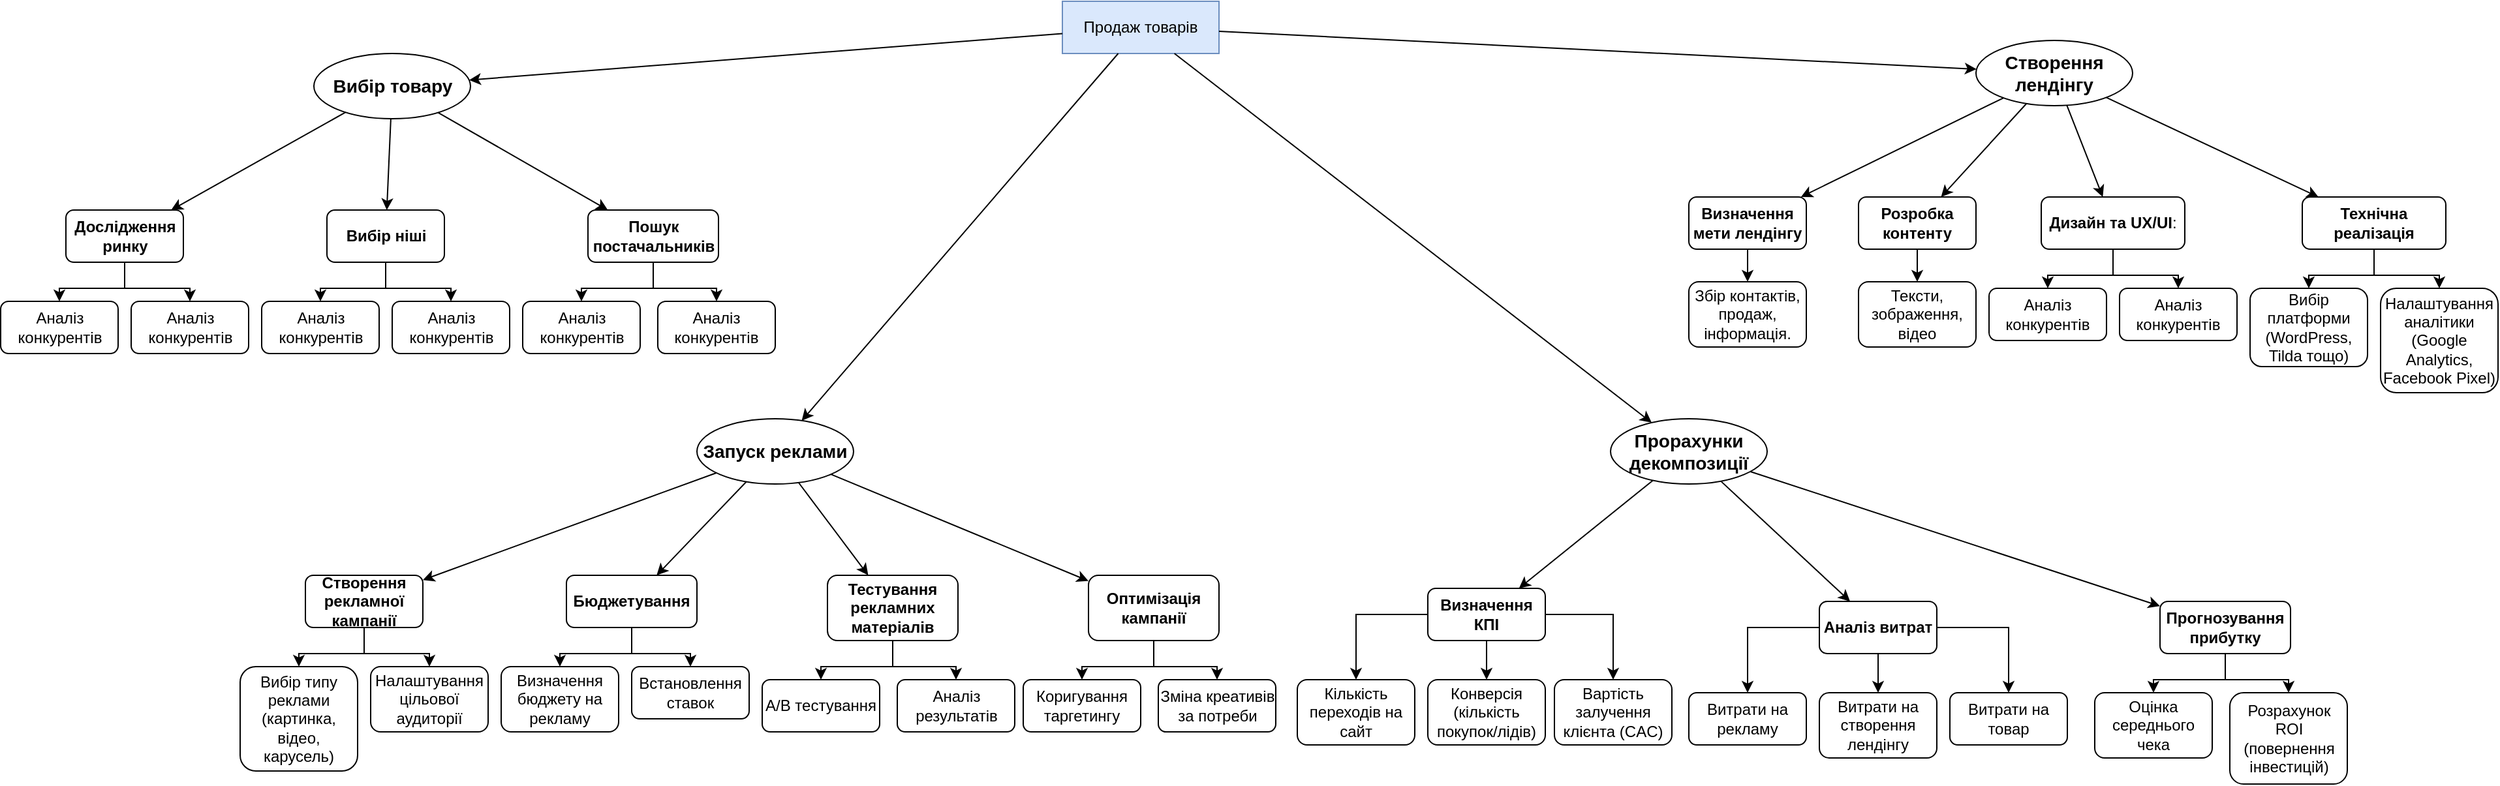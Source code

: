 <mxfile version="23.1.5" type="device">
  <diagram name="Страница — 1" id="elGLQZBV6uXqyFaM7Cec">
    <mxGraphModel dx="2261" dy="844" grid="1" gridSize="10" guides="1" tooltips="1" connect="1" arrows="1" fold="1" page="1" pageScale="1" pageWidth="827" pageHeight="1169" math="0" shadow="0">
      <root>
        <mxCell id="0" />
        <mxCell id="1" parent="0" />
        <mxCell id="nw1gDIKdmQGAniPdu8_X-1" value="Продаж товарів" style="rounded=0;whiteSpace=wrap;html=1;fillColor=#dae8fc;strokeColor=#6c8ebf;" vertex="1" parent="1">
          <mxGeometry x="450" y="10" width="120" height="40" as="geometry" />
        </mxCell>
        <mxCell id="nw1gDIKdmQGAniPdu8_X-18" style="edgeStyle=orthogonalEdgeStyle;rounded=0;orthogonalLoop=1;jettySize=auto;html=1;" edge="1" parent="1" source="nw1gDIKdmQGAniPdu8_X-2" target="nw1gDIKdmQGAniPdu8_X-7">
          <mxGeometry relative="1" as="geometry" />
        </mxCell>
        <mxCell id="nw1gDIKdmQGAniPdu8_X-19" style="edgeStyle=orthogonalEdgeStyle;rounded=0;orthogonalLoop=1;jettySize=auto;html=1;entryX=0.5;entryY=0;entryDx=0;entryDy=0;" edge="1" parent="1" source="nw1gDIKdmQGAniPdu8_X-2" target="nw1gDIKdmQGAniPdu8_X-8">
          <mxGeometry relative="1" as="geometry" />
        </mxCell>
        <mxCell id="nw1gDIKdmQGAniPdu8_X-2" value="&lt;strong&gt;Дослідження ринку&lt;/strong&gt;" style="rounded=1;whiteSpace=wrap;html=1;" vertex="1" parent="1">
          <mxGeometry x="-313.5" y="170" width="90" height="40" as="geometry" />
        </mxCell>
        <mxCell id="nw1gDIKdmQGAniPdu8_X-20" style="edgeStyle=orthogonalEdgeStyle;rounded=0;orthogonalLoop=1;jettySize=auto;html=1;" edge="1" parent="1" source="nw1gDIKdmQGAniPdu8_X-3" target="nw1gDIKdmQGAniPdu8_X-10">
          <mxGeometry relative="1" as="geometry" />
        </mxCell>
        <mxCell id="nw1gDIKdmQGAniPdu8_X-21" style="edgeStyle=orthogonalEdgeStyle;rounded=0;orthogonalLoop=1;jettySize=auto;html=1;" edge="1" parent="1" source="nw1gDIKdmQGAniPdu8_X-3" target="nw1gDIKdmQGAniPdu8_X-9">
          <mxGeometry relative="1" as="geometry" />
        </mxCell>
        <mxCell id="nw1gDIKdmQGAniPdu8_X-3" value="&lt;strong&gt;Вибір ніші&lt;/strong&gt;" style="rounded=1;whiteSpace=wrap;html=1;" vertex="1" parent="1">
          <mxGeometry x="-113.5" y="170" width="90" height="40" as="geometry" />
        </mxCell>
        <mxCell id="nw1gDIKdmQGAniPdu8_X-22" style="edgeStyle=orthogonalEdgeStyle;rounded=0;orthogonalLoop=1;jettySize=auto;html=1;" edge="1" parent="1" source="nw1gDIKdmQGAniPdu8_X-5" target="nw1gDIKdmQGAniPdu8_X-12">
          <mxGeometry relative="1" as="geometry" />
        </mxCell>
        <mxCell id="nw1gDIKdmQGAniPdu8_X-23" style="edgeStyle=orthogonalEdgeStyle;rounded=0;orthogonalLoop=1;jettySize=auto;html=1;" edge="1" parent="1" source="nw1gDIKdmQGAniPdu8_X-5" target="nw1gDIKdmQGAniPdu8_X-11">
          <mxGeometry relative="1" as="geometry" />
        </mxCell>
        <mxCell id="nw1gDIKdmQGAniPdu8_X-5" value="&lt;strong&gt;Пошук постачальників&lt;/strong&gt;" style="rounded=1;whiteSpace=wrap;html=1;" vertex="1" parent="1">
          <mxGeometry x="86.5" y="170" width="100" height="40" as="geometry" />
        </mxCell>
        <mxCell id="nw1gDIKdmQGAniPdu8_X-6" value="&lt;h3&gt;Вибір товару&lt;/h3&gt;" style="ellipse;whiteSpace=wrap;html=1;" vertex="1" parent="1">
          <mxGeometry x="-123.5" y="50" width="120" height="50" as="geometry" />
        </mxCell>
        <mxCell id="nw1gDIKdmQGAniPdu8_X-7" value="Аналіз конкурентів" style="rounded=1;whiteSpace=wrap;html=1;" vertex="1" parent="1">
          <mxGeometry x="-363.5" y="240" width="90" height="40" as="geometry" />
        </mxCell>
        <mxCell id="nw1gDIKdmQGAniPdu8_X-8" value="Аналіз конкурентів" style="rounded=1;whiteSpace=wrap;html=1;" vertex="1" parent="1">
          <mxGeometry x="-263.5" y="240" width="90" height="40" as="geometry" />
        </mxCell>
        <mxCell id="nw1gDIKdmQGAniPdu8_X-9" value="Аналіз конкурентів" style="rounded=1;whiteSpace=wrap;html=1;" vertex="1" parent="1">
          <mxGeometry x="-63.5" y="240" width="90" height="40" as="geometry" />
        </mxCell>
        <mxCell id="nw1gDIKdmQGAniPdu8_X-10" value="Аналіз конкурентів" style="rounded=1;whiteSpace=wrap;html=1;" vertex="1" parent="1">
          <mxGeometry x="-163.5" y="240" width="90" height="40" as="geometry" />
        </mxCell>
        <mxCell id="nw1gDIKdmQGAniPdu8_X-11" value="Аналіз конкурентів" style="rounded=1;whiteSpace=wrap;html=1;" vertex="1" parent="1">
          <mxGeometry x="140" y="240" width="90" height="40" as="geometry" />
        </mxCell>
        <mxCell id="nw1gDIKdmQGAniPdu8_X-12" value="Аналіз конкурентів" style="rounded=1;whiteSpace=wrap;html=1;" vertex="1" parent="1">
          <mxGeometry x="36.5" y="240" width="90" height="40" as="geometry" />
        </mxCell>
        <mxCell id="nw1gDIKdmQGAniPdu8_X-13" value="" style="endArrow=classic;html=1;rounded=0;" edge="1" parent="1" source="nw1gDIKdmQGAniPdu8_X-6" target="nw1gDIKdmQGAniPdu8_X-2">
          <mxGeometry width="50" height="50" relative="1" as="geometry">
            <mxPoint x="86.5" y="100" as="sourcePoint" />
            <mxPoint x="136.5" y="50" as="targetPoint" />
          </mxGeometry>
        </mxCell>
        <mxCell id="nw1gDIKdmQGAniPdu8_X-14" value="" style="endArrow=classic;html=1;rounded=0;" edge="1" parent="1" source="nw1gDIKdmQGAniPdu8_X-6" target="nw1gDIKdmQGAniPdu8_X-3">
          <mxGeometry width="50" height="50" relative="1" as="geometry">
            <mxPoint x="16.5" y="140" as="sourcePoint" />
            <mxPoint x="66.5" y="90" as="targetPoint" />
          </mxGeometry>
        </mxCell>
        <mxCell id="nw1gDIKdmQGAniPdu8_X-15" value="" style="endArrow=classic;html=1;rounded=0;" edge="1" parent="1" source="nw1gDIKdmQGAniPdu8_X-6" target="nw1gDIKdmQGAniPdu8_X-5">
          <mxGeometry width="50" height="50" relative="1" as="geometry">
            <mxPoint x="56.5" y="130" as="sourcePoint" />
            <mxPoint x="106.5" y="80" as="targetPoint" />
          </mxGeometry>
        </mxCell>
        <mxCell id="nw1gDIKdmQGAniPdu8_X-17" value="" style="endArrow=classic;html=1;rounded=0;" edge="1" parent="1" source="nw1gDIKdmQGAniPdu8_X-1" target="nw1gDIKdmQGAniPdu8_X-6">
          <mxGeometry width="50" height="50" relative="1" as="geometry">
            <mxPoint x="320" y="90" as="sourcePoint" />
            <mxPoint x="370" y="40" as="targetPoint" />
          </mxGeometry>
        </mxCell>
        <mxCell id="nw1gDIKdmQGAniPdu8_X-24" style="edgeStyle=orthogonalEdgeStyle;rounded=0;orthogonalLoop=1;jettySize=auto;html=1;" edge="1" parent="1" source="nw1gDIKdmQGAniPdu8_X-26" target="nw1gDIKdmQGAniPdu8_X-34">
          <mxGeometry relative="1" as="geometry" />
        </mxCell>
        <mxCell id="nw1gDIKdmQGAniPdu8_X-26" value="&lt;strong&gt;Визначення мети лендінгу&lt;/strong&gt;" style="rounded=1;whiteSpace=wrap;html=1;" vertex="1" parent="1">
          <mxGeometry x="930" y="160" width="90" height="40" as="geometry" />
        </mxCell>
        <mxCell id="nw1gDIKdmQGAniPdu8_X-27" style="edgeStyle=orthogonalEdgeStyle;rounded=0;orthogonalLoop=1;jettySize=auto;html=1;" edge="1" parent="1" source="nw1gDIKdmQGAniPdu8_X-29" target="nw1gDIKdmQGAniPdu8_X-37">
          <mxGeometry relative="1" as="geometry" />
        </mxCell>
        <mxCell id="nw1gDIKdmQGAniPdu8_X-29" value="&lt;strong&gt;Розробка контенту&lt;/strong&gt;" style="rounded=1;whiteSpace=wrap;html=1;" vertex="1" parent="1">
          <mxGeometry x="1060" y="160" width="90" height="40" as="geometry" />
        </mxCell>
        <mxCell id="nw1gDIKdmQGAniPdu8_X-30" style="edgeStyle=orthogonalEdgeStyle;rounded=0;orthogonalLoop=1;jettySize=auto;html=1;" edge="1" parent="1" source="nw1gDIKdmQGAniPdu8_X-32" target="nw1gDIKdmQGAniPdu8_X-39">
          <mxGeometry relative="1" as="geometry" />
        </mxCell>
        <mxCell id="nw1gDIKdmQGAniPdu8_X-31" style="edgeStyle=orthogonalEdgeStyle;rounded=0;orthogonalLoop=1;jettySize=auto;html=1;" edge="1" parent="1" source="nw1gDIKdmQGAniPdu8_X-32" target="nw1gDIKdmQGAniPdu8_X-38">
          <mxGeometry relative="1" as="geometry" />
        </mxCell>
        <mxCell id="nw1gDIKdmQGAniPdu8_X-32" value="&lt;strong&gt;Дизайн та UX/UI&lt;/strong&gt;:" style="rounded=1;whiteSpace=wrap;html=1;" vertex="1" parent="1">
          <mxGeometry x="1200" y="160" width="110" height="40" as="geometry" />
        </mxCell>
        <mxCell id="nw1gDIKdmQGAniPdu8_X-33" value="&lt;h3&gt;Створення лендінгу&lt;/h3&gt;" style="ellipse;whiteSpace=wrap;html=1;" vertex="1" parent="1">
          <mxGeometry x="1150" y="40" width="120" height="50" as="geometry" />
        </mxCell>
        <mxCell id="nw1gDIKdmQGAniPdu8_X-34" value="Збір контактів, продаж, інформація." style="rounded=1;whiteSpace=wrap;html=1;" vertex="1" parent="1">
          <mxGeometry x="930" y="225" width="90" height="50" as="geometry" />
        </mxCell>
        <mxCell id="nw1gDIKdmQGAniPdu8_X-37" value="Тексти, зображення, відео" style="rounded=1;whiteSpace=wrap;html=1;" vertex="1" parent="1">
          <mxGeometry x="1060" y="225" width="90" height="50" as="geometry" />
        </mxCell>
        <mxCell id="nw1gDIKdmQGAniPdu8_X-38" value="Аналіз конкурентів" style="rounded=1;whiteSpace=wrap;html=1;" vertex="1" parent="1">
          <mxGeometry x="1260" y="230" width="90" height="40" as="geometry" />
        </mxCell>
        <mxCell id="nw1gDIKdmQGAniPdu8_X-39" value="Аналіз конкурентів" style="rounded=1;whiteSpace=wrap;html=1;" vertex="1" parent="1">
          <mxGeometry x="1160" y="230" width="90" height="40" as="geometry" />
        </mxCell>
        <mxCell id="nw1gDIKdmQGAniPdu8_X-40" value="" style="endArrow=classic;html=1;rounded=0;" edge="1" parent="1" source="nw1gDIKdmQGAniPdu8_X-33" target="nw1gDIKdmQGAniPdu8_X-26">
          <mxGeometry width="50" height="50" relative="1" as="geometry">
            <mxPoint x="1330" y="90" as="sourcePoint" />
            <mxPoint x="1380" y="40" as="targetPoint" />
          </mxGeometry>
        </mxCell>
        <mxCell id="nw1gDIKdmQGAniPdu8_X-41" value="" style="endArrow=classic;html=1;rounded=0;" edge="1" parent="1" source="nw1gDIKdmQGAniPdu8_X-33" target="nw1gDIKdmQGAniPdu8_X-29">
          <mxGeometry width="50" height="50" relative="1" as="geometry">
            <mxPoint x="1260" y="130" as="sourcePoint" />
            <mxPoint x="1310" y="80" as="targetPoint" />
          </mxGeometry>
        </mxCell>
        <mxCell id="nw1gDIKdmQGAniPdu8_X-42" value="" style="endArrow=classic;html=1;rounded=0;" edge="1" parent="1" source="nw1gDIKdmQGAniPdu8_X-33" target="nw1gDIKdmQGAniPdu8_X-32">
          <mxGeometry width="50" height="50" relative="1" as="geometry">
            <mxPoint x="1300" y="120" as="sourcePoint" />
            <mxPoint x="1350" y="70" as="targetPoint" />
          </mxGeometry>
        </mxCell>
        <mxCell id="nw1gDIKdmQGAniPdu8_X-43" value="" style="endArrow=classic;html=1;rounded=0;" edge="1" parent="1" source="nw1gDIKdmQGAniPdu8_X-1" target="nw1gDIKdmQGAniPdu8_X-33">
          <mxGeometry width="50" height="50" relative="1" as="geometry">
            <mxPoint x="476" y="60" as="sourcePoint" />
            <mxPoint x="265" y="138" as="targetPoint" />
          </mxGeometry>
        </mxCell>
        <mxCell id="nw1gDIKdmQGAniPdu8_X-44" style="edgeStyle=orthogonalEdgeStyle;rounded=0;orthogonalLoop=1;jettySize=auto;html=1;" edge="1" parent="1" source="nw1gDIKdmQGAniPdu8_X-46" target="nw1gDIKdmQGAniPdu8_X-48">
          <mxGeometry relative="1" as="geometry" />
        </mxCell>
        <mxCell id="nw1gDIKdmQGAniPdu8_X-45" style="edgeStyle=orthogonalEdgeStyle;rounded=0;orthogonalLoop=1;jettySize=auto;html=1;" edge="1" parent="1" source="nw1gDIKdmQGAniPdu8_X-46" target="nw1gDIKdmQGAniPdu8_X-47">
          <mxGeometry relative="1" as="geometry" />
        </mxCell>
        <mxCell id="nw1gDIKdmQGAniPdu8_X-46" value="&lt;strong&gt;Технічна реалізація&lt;/strong&gt;" style="rounded=1;whiteSpace=wrap;html=1;" vertex="1" parent="1">
          <mxGeometry x="1400" y="160" width="110" height="40" as="geometry" />
        </mxCell>
        <mxCell id="nw1gDIKdmQGAniPdu8_X-47" value="Налаштування аналітики (Google Analytics, Facebook Pixel)" style="rounded=1;whiteSpace=wrap;html=1;" vertex="1" parent="1">
          <mxGeometry x="1460" y="230" width="90" height="80" as="geometry" />
        </mxCell>
        <mxCell id="nw1gDIKdmQGAniPdu8_X-48" value="Вибір платформи (WordPress, Tilda тощо)" style="rounded=1;whiteSpace=wrap;html=1;" vertex="1" parent="1">
          <mxGeometry x="1360" y="230" width="90" height="60" as="geometry" />
        </mxCell>
        <mxCell id="nw1gDIKdmQGAniPdu8_X-49" value="" style="endArrow=classic;html=1;rounded=0;" edge="1" parent="1" source="nw1gDIKdmQGAniPdu8_X-33" target="nw1gDIKdmQGAniPdu8_X-46">
          <mxGeometry width="50" height="50" relative="1" as="geometry">
            <mxPoint x="1230" y="100" as="sourcePoint" />
            <mxPoint x="1257" y="170" as="targetPoint" />
          </mxGeometry>
        </mxCell>
        <mxCell id="nw1gDIKdmQGAniPdu8_X-69" style="edgeStyle=orthogonalEdgeStyle;rounded=0;orthogonalLoop=1;jettySize=auto;html=1;" edge="1" parent="1" source="nw1gDIKdmQGAniPdu8_X-71" target="nw1gDIKdmQGAniPdu8_X-79">
          <mxGeometry relative="1" as="geometry" />
        </mxCell>
        <mxCell id="nw1gDIKdmQGAniPdu8_X-70" style="edgeStyle=orthogonalEdgeStyle;rounded=0;orthogonalLoop=1;jettySize=auto;html=1;entryX=0.5;entryY=0;entryDx=0;entryDy=0;" edge="1" parent="1" source="nw1gDIKdmQGAniPdu8_X-71" target="nw1gDIKdmQGAniPdu8_X-80">
          <mxGeometry relative="1" as="geometry" />
        </mxCell>
        <mxCell id="nw1gDIKdmQGAniPdu8_X-71" value="&lt;strong&gt;Створення рекламної кампанії&lt;/strong&gt;" style="rounded=1;whiteSpace=wrap;html=1;" vertex="1" parent="1">
          <mxGeometry x="-130" y="450" width="90" height="40" as="geometry" />
        </mxCell>
        <mxCell id="nw1gDIKdmQGAniPdu8_X-72" style="edgeStyle=orthogonalEdgeStyle;rounded=0;orthogonalLoop=1;jettySize=auto;html=1;" edge="1" parent="1" source="nw1gDIKdmQGAniPdu8_X-74" target="nw1gDIKdmQGAniPdu8_X-82">
          <mxGeometry relative="1" as="geometry" />
        </mxCell>
        <mxCell id="nw1gDIKdmQGAniPdu8_X-73" style="edgeStyle=orthogonalEdgeStyle;rounded=0;orthogonalLoop=1;jettySize=auto;html=1;" edge="1" parent="1" source="nw1gDIKdmQGAniPdu8_X-74" target="nw1gDIKdmQGAniPdu8_X-81">
          <mxGeometry relative="1" as="geometry" />
        </mxCell>
        <mxCell id="nw1gDIKdmQGAniPdu8_X-74" value="&lt;strong&gt;Бюджетування&lt;/strong&gt;" style="rounded=1;whiteSpace=wrap;html=1;" vertex="1" parent="1">
          <mxGeometry x="70" y="450" width="100" height="40" as="geometry" />
        </mxCell>
        <mxCell id="nw1gDIKdmQGAniPdu8_X-75" style="edgeStyle=orthogonalEdgeStyle;rounded=0;orthogonalLoop=1;jettySize=auto;html=1;" edge="1" parent="1" source="nw1gDIKdmQGAniPdu8_X-77" target="nw1gDIKdmQGAniPdu8_X-84">
          <mxGeometry relative="1" as="geometry" />
        </mxCell>
        <mxCell id="nw1gDIKdmQGAniPdu8_X-76" style="edgeStyle=orthogonalEdgeStyle;rounded=0;orthogonalLoop=1;jettySize=auto;html=1;" edge="1" parent="1" source="nw1gDIKdmQGAniPdu8_X-77" target="nw1gDIKdmQGAniPdu8_X-83">
          <mxGeometry relative="1" as="geometry" />
        </mxCell>
        <mxCell id="nw1gDIKdmQGAniPdu8_X-77" value="&lt;strong&gt;Тестування рекламних матеріалів&lt;/strong&gt;" style="rounded=1;whiteSpace=wrap;html=1;" vertex="1" parent="1">
          <mxGeometry x="270" y="450" width="100" height="50" as="geometry" />
        </mxCell>
        <mxCell id="nw1gDIKdmQGAniPdu8_X-78" value="&lt;h3&gt;Запуск реклами&lt;/h3&gt;" style="ellipse;whiteSpace=wrap;html=1;" vertex="1" parent="1">
          <mxGeometry x="170" y="330" width="120" height="50" as="geometry" />
        </mxCell>
        <mxCell id="nw1gDIKdmQGAniPdu8_X-79" value="Вибір типу реклами (картинка, відео, карусель)" style="rounded=1;whiteSpace=wrap;html=1;" vertex="1" parent="1">
          <mxGeometry x="-180" y="520" width="90" height="80" as="geometry" />
        </mxCell>
        <mxCell id="nw1gDIKdmQGAniPdu8_X-80" value="Налаштування цільової аудиторії" style="rounded=1;whiteSpace=wrap;html=1;" vertex="1" parent="1">
          <mxGeometry x="-80" y="520" width="90" height="50" as="geometry" />
        </mxCell>
        <mxCell id="nw1gDIKdmQGAniPdu8_X-81" value="Встановлення ставок" style="rounded=1;whiteSpace=wrap;html=1;" vertex="1" parent="1">
          <mxGeometry x="120" y="520" width="90" height="40" as="geometry" />
        </mxCell>
        <mxCell id="nw1gDIKdmQGAniPdu8_X-82" value="Визначення бюджету на рекламу" style="rounded=1;whiteSpace=wrap;html=1;" vertex="1" parent="1">
          <mxGeometry x="20" y="520" width="90" height="50" as="geometry" />
        </mxCell>
        <mxCell id="nw1gDIKdmQGAniPdu8_X-83" value="Аналіз результатів" style="rounded=1;whiteSpace=wrap;html=1;" vertex="1" parent="1">
          <mxGeometry x="323.5" y="530" width="90" height="40" as="geometry" />
        </mxCell>
        <mxCell id="nw1gDIKdmQGAniPdu8_X-84" value="A/B тестування" style="rounded=1;whiteSpace=wrap;html=1;" vertex="1" parent="1">
          <mxGeometry x="220" y="530" width="90" height="40" as="geometry" />
        </mxCell>
        <mxCell id="nw1gDIKdmQGAniPdu8_X-85" value="" style="endArrow=classic;html=1;rounded=0;" edge="1" parent="1" source="nw1gDIKdmQGAniPdu8_X-78" target="nw1gDIKdmQGAniPdu8_X-71">
          <mxGeometry width="50" height="50" relative="1" as="geometry">
            <mxPoint x="380" y="380" as="sourcePoint" />
            <mxPoint x="430" y="330" as="targetPoint" />
          </mxGeometry>
        </mxCell>
        <mxCell id="nw1gDIKdmQGAniPdu8_X-86" value="" style="endArrow=classic;html=1;rounded=0;" edge="1" parent="1" source="nw1gDIKdmQGAniPdu8_X-78" target="nw1gDIKdmQGAniPdu8_X-74">
          <mxGeometry width="50" height="50" relative="1" as="geometry">
            <mxPoint x="310" y="420" as="sourcePoint" />
            <mxPoint x="360" y="370" as="targetPoint" />
          </mxGeometry>
        </mxCell>
        <mxCell id="nw1gDIKdmQGAniPdu8_X-87" value="" style="endArrow=classic;html=1;rounded=0;" edge="1" parent="1" source="nw1gDIKdmQGAniPdu8_X-78" target="nw1gDIKdmQGAniPdu8_X-77">
          <mxGeometry width="50" height="50" relative="1" as="geometry">
            <mxPoint x="350" y="410" as="sourcePoint" />
            <mxPoint x="400" y="360" as="targetPoint" />
          </mxGeometry>
        </mxCell>
        <mxCell id="nw1gDIKdmQGAniPdu8_X-88" style="edgeStyle=orthogonalEdgeStyle;rounded=0;orthogonalLoop=1;jettySize=auto;html=1;" edge="1" parent="1" source="nw1gDIKdmQGAniPdu8_X-90" target="nw1gDIKdmQGAniPdu8_X-98">
          <mxGeometry relative="1" as="geometry" />
        </mxCell>
        <mxCell id="nw1gDIKdmQGAniPdu8_X-89" style="edgeStyle=orthogonalEdgeStyle;rounded=0;orthogonalLoop=1;jettySize=auto;html=1;entryX=0.5;entryY=0;entryDx=0;entryDy=0;" edge="1" parent="1" source="nw1gDIKdmQGAniPdu8_X-90" target="nw1gDIKdmQGAniPdu8_X-99">
          <mxGeometry relative="1" as="geometry" />
        </mxCell>
        <mxCell id="nw1gDIKdmQGAniPdu8_X-116" style="edgeStyle=orthogonalEdgeStyle;rounded=0;orthogonalLoop=1;jettySize=auto;html=1;" edge="1" parent="1" source="nw1gDIKdmQGAniPdu8_X-90" target="nw1gDIKdmQGAniPdu8_X-115">
          <mxGeometry relative="1" as="geometry" />
        </mxCell>
        <mxCell id="nw1gDIKdmQGAniPdu8_X-90" value="&lt;strong&gt;Визначення КПІ&lt;/strong&gt;" style="rounded=1;whiteSpace=wrap;html=1;" vertex="1" parent="1">
          <mxGeometry x="730" y="460" width="90" height="40" as="geometry" />
        </mxCell>
        <mxCell id="nw1gDIKdmQGAniPdu8_X-91" style="edgeStyle=orthogonalEdgeStyle;rounded=0;orthogonalLoop=1;jettySize=auto;html=1;" edge="1" parent="1" source="nw1gDIKdmQGAniPdu8_X-93" target="nw1gDIKdmQGAniPdu8_X-101">
          <mxGeometry relative="1" as="geometry">
            <Array as="points">
              <mxPoint x="975" y="490" />
            </Array>
          </mxGeometry>
        </mxCell>
        <mxCell id="nw1gDIKdmQGAniPdu8_X-92" style="edgeStyle=orthogonalEdgeStyle;rounded=0;orthogonalLoop=1;jettySize=auto;html=1;" edge="1" parent="1" source="nw1gDIKdmQGAniPdu8_X-93" target="nw1gDIKdmQGAniPdu8_X-100">
          <mxGeometry relative="1" as="geometry" />
        </mxCell>
        <mxCell id="nw1gDIKdmQGAniPdu8_X-118" style="edgeStyle=orthogonalEdgeStyle;rounded=0;orthogonalLoop=1;jettySize=auto;html=1;" edge="1" parent="1" source="nw1gDIKdmQGAniPdu8_X-93" target="nw1gDIKdmQGAniPdu8_X-117">
          <mxGeometry relative="1" as="geometry" />
        </mxCell>
        <mxCell id="nw1gDIKdmQGAniPdu8_X-93" value="&lt;strong&gt;Аналіз витрат&lt;/strong&gt;" style="rounded=1;whiteSpace=wrap;html=1;" vertex="1" parent="1">
          <mxGeometry x="1030" y="470" width="90" height="40" as="geometry" />
        </mxCell>
        <mxCell id="nw1gDIKdmQGAniPdu8_X-94" style="edgeStyle=orthogonalEdgeStyle;rounded=0;orthogonalLoop=1;jettySize=auto;html=1;" edge="1" parent="1" source="nw1gDIKdmQGAniPdu8_X-96" target="nw1gDIKdmQGAniPdu8_X-103">
          <mxGeometry relative="1" as="geometry" />
        </mxCell>
        <mxCell id="nw1gDIKdmQGAniPdu8_X-95" style="edgeStyle=orthogonalEdgeStyle;rounded=0;orthogonalLoop=1;jettySize=auto;html=1;" edge="1" parent="1" source="nw1gDIKdmQGAniPdu8_X-96" target="nw1gDIKdmQGAniPdu8_X-102">
          <mxGeometry relative="1" as="geometry" />
        </mxCell>
        <mxCell id="nw1gDIKdmQGAniPdu8_X-96" value="&lt;strong&gt;Прогнозування прибутку&lt;/strong&gt;" style="rounded=1;whiteSpace=wrap;html=1;" vertex="1" parent="1">
          <mxGeometry x="1291" y="470" width="100" height="40" as="geometry" />
        </mxCell>
        <mxCell id="nw1gDIKdmQGAniPdu8_X-97" value="&lt;h3&gt;Прорахунки декомпозиції&lt;/h3&gt;" style="ellipse;whiteSpace=wrap;html=1;" vertex="1" parent="1">
          <mxGeometry x="870" y="330" width="120" height="50" as="geometry" />
        </mxCell>
        <mxCell id="nw1gDIKdmQGAniPdu8_X-98" value="Кількість переходів на сайт" style="rounded=1;whiteSpace=wrap;html=1;" vertex="1" parent="1">
          <mxGeometry x="630" y="530" width="90" height="50" as="geometry" />
        </mxCell>
        <mxCell id="nw1gDIKdmQGAniPdu8_X-99" value="Конверсія (кількість покупок/лідів)" style="rounded=1;whiteSpace=wrap;html=1;" vertex="1" parent="1">
          <mxGeometry x="730" y="530" width="90" height="50" as="geometry" />
        </mxCell>
        <mxCell id="nw1gDIKdmQGAniPdu8_X-100" value="Витрати на створення лендінгу" style="rounded=1;whiteSpace=wrap;html=1;" vertex="1" parent="1">
          <mxGeometry x="1030" y="540" width="90" height="50" as="geometry" />
        </mxCell>
        <mxCell id="nw1gDIKdmQGAniPdu8_X-101" value="Витрати на рекламу" style="rounded=1;whiteSpace=wrap;html=1;" vertex="1" parent="1">
          <mxGeometry x="930" y="540" width="90" height="40" as="geometry" />
        </mxCell>
        <mxCell id="nw1gDIKdmQGAniPdu8_X-102" value="Розрахунок ROI (повернення інвестицій)" style="rounded=1;whiteSpace=wrap;html=1;" vertex="1" parent="1">
          <mxGeometry x="1344.5" y="540" width="90" height="70" as="geometry" />
        </mxCell>
        <mxCell id="nw1gDIKdmQGAniPdu8_X-103" value="Оцінка середнього чека" style="rounded=1;whiteSpace=wrap;html=1;" vertex="1" parent="1">
          <mxGeometry x="1241" y="540" width="90" height="50" as="geometry" />
        </mxCell>
        <mxCell id="nw1gDIKdmQGAniPdu8_X-104" value="" style="endArrow=classic;html=1;rounded=0;" edge="1" parent="1" source="nw1gDIKdmQGAniPdu8_X-97" target="nw1gDIKdmQGAniPdu8_X-90">
          <mxGeometry width="50" height="50" relative="1" as="geometry">
            <mxPoint x="1080" y="390" as="sourcePoint" />
            <mxPoint x="1130" y="340" as="targetPoint" />
          </mxGeometry>
        </mxCell>
        <mxCell id="nw1gDIKdmQGAniPdu8_X-105" value="" style="endArrow=classic;html=1;rounded=0;" edge="1" parent="1" source="nw1gDIKdmQGAniPdu8_X-97" target="nw1gDIKdmQGAniPdu8_X-93">
          <mxGeometry width="50" height="50" relative="1" as="geometry">
            <mxPoint x="1010" y="430" as="sourcePoint" />
            <mxPoint x="1060" y="380" as="targetPoint" />
          </mxGeometry>
        </mxCell>
        <mxCell id="nw1gDIKdmQGAniPdu8_X-106" value="" style="endArrow=classic;html=1;rounded=0;" edge="1" parent="1" source="nw1gDIKdmQGAniPdu8_X-97" target="nw1gDIKdmQGAniPdu8_X-96">
          <mxGeometry width="50" height="50" relative="1" as="geometry">
            <mxPoint x="1050" y="420" as="sourcePoint" />
            <mxPoint x="1100" y="370" as="targetPoint" />
          </mxGeometry>
        </mxCell>
        <mxCell id="nw1gDIKdmQGAniPdu8_X-107" style="edgeStyle=orthogonalEdgeStyle;rounded=0;orthogonalLoop=1;jettySize=auto;html=1;" edge="1" parent="1" source="nw1gDIKdmQGAniPdu8_X-109" target="nw1gDIKdmQGAniPdu8_X-111">
          <mxGeometry relative="1" as="geometry" />
        </mxCell>
        <mxCell id="nw1gDIKdmQGAniPdu8_X-108" style="edgeStyle=orthogonalEdgeStyle;rounded=0;orthogonalLoop=1;jettySize=auto;html=1;" edge="1" parent="1" source="nw1gDIKdmQGAniPdu8_X-109" target="nw1gDIKdmQGAniPdu8_X-110">
          <mxGeometry relative="1" as="geometry" />
        </mxCell>
        <mxCell id="nw1gDIKdmQGAniPdu8_X-109" value="&lt;strong&gt;Оптимізація кампанії&lt;/strong&gt;" style="rounded=1;whiteSpace=wrap;html=1;" vertex="1" parent="1">
          <mxGeometry x="470" y="450" width="100" height="50" as="geometry" />
        </mxCell>
        <mxCell id="nw1gDIKdmQGAniPdu8_X-110" value="Зміна креативів за потреби" style="rounded=1;whiteSpace=wrap;html=1;" vertex="1" parent="1">
          <mxGeometry x="523.5" y="530" width="90" height="40" as="geometry" />
        </mxCell>
        <mxCell id="nw1gDIKdmQGAniPdu8_X-111" value="Коригування таргетингу" style="rounded=1;whiteSpace=wrap;html=1;" vertex="1" parent="1">
          <mxGeometry x="420" y="530" width="90" height="40" as="geometry" />
        </mxCell>
        <mxCell id="nw1gDIKdmQGAniPdu8_X-112" value="" style="endArrow=classic;html=1;rounded=0;" edge="1" parent="1" target="nw1gDIKdmQGAniPdu8_X-109" source="nw1gDIKdmQGAniPdu8_X-78">
          <mxGeometry width="50" height="50" relative="1" as="geometry">
            <mxPoint x="448" y="379" as="sourcePoint" />
            <mxPoint x="600" y="360" as="targetPoint" />
          </mxGeometry>
        </mxCell>
        <mxCell id="nw1gDIKdmQGAniPdu8_X-113" value="" style="endArrow=classic;html=1;rounded=0;" edge="1" parent="1" source="nw1gDIKdmQGAniPdu8_X-1" target="nw1gDIKdmQGAniPdu8_X-78">
          <mxGeometry width="50" height="50" relative="1" as="geometry">
            <mxPoint x="460" y="45" as="sourcePoint" />
            <mxPoint x="5" y="80" as="targetPoint" />
          </mxGeometry>
        </mxCell>
        <mxCell id="nw1gDIKdmQGAniPdu8_X-114" value="" style="endArrow=classic;html=1;rounded=0;" edge="1" parent="1" source="nw1gDIKdmQGAniPdu8_X-1" target="nw1gDIKdmQGAniPdu8_X-97">
          <mxGeometry width="50" height="50" relative="1" as="geometry">
            <mxPoint x="503" y="60" as="sourcePoint" />
            <mxPoint x="260" y="341" as="targetPoint" />
          </mxGeometry>
        </mxCell>
        <mxCell id="nw1gDIKdmQGAniPdu8_X-115" value="Вартість залучення клієнта (CAC)" style="rounded=1;whiteSpace=wrap;html=1;" vertex="1" parent="1">
          <mxGeometry x="827" y="530" width="90" height="50" as="geometry" />
        </mxCell>
        <mxCell id="nw1gDIKdmQGAniPdu8_X-117" value="Витрати на товар" style="rounded=1;whiteSpace=wrap;html=1;" vertex="1" parent="1">
          <mxGeometry x="1130" y="540" width="90" height="40" as="geometry" />
        </mxCell>
      </root>
    </mxGraphModel>
  </diagram>
</mxfile>
